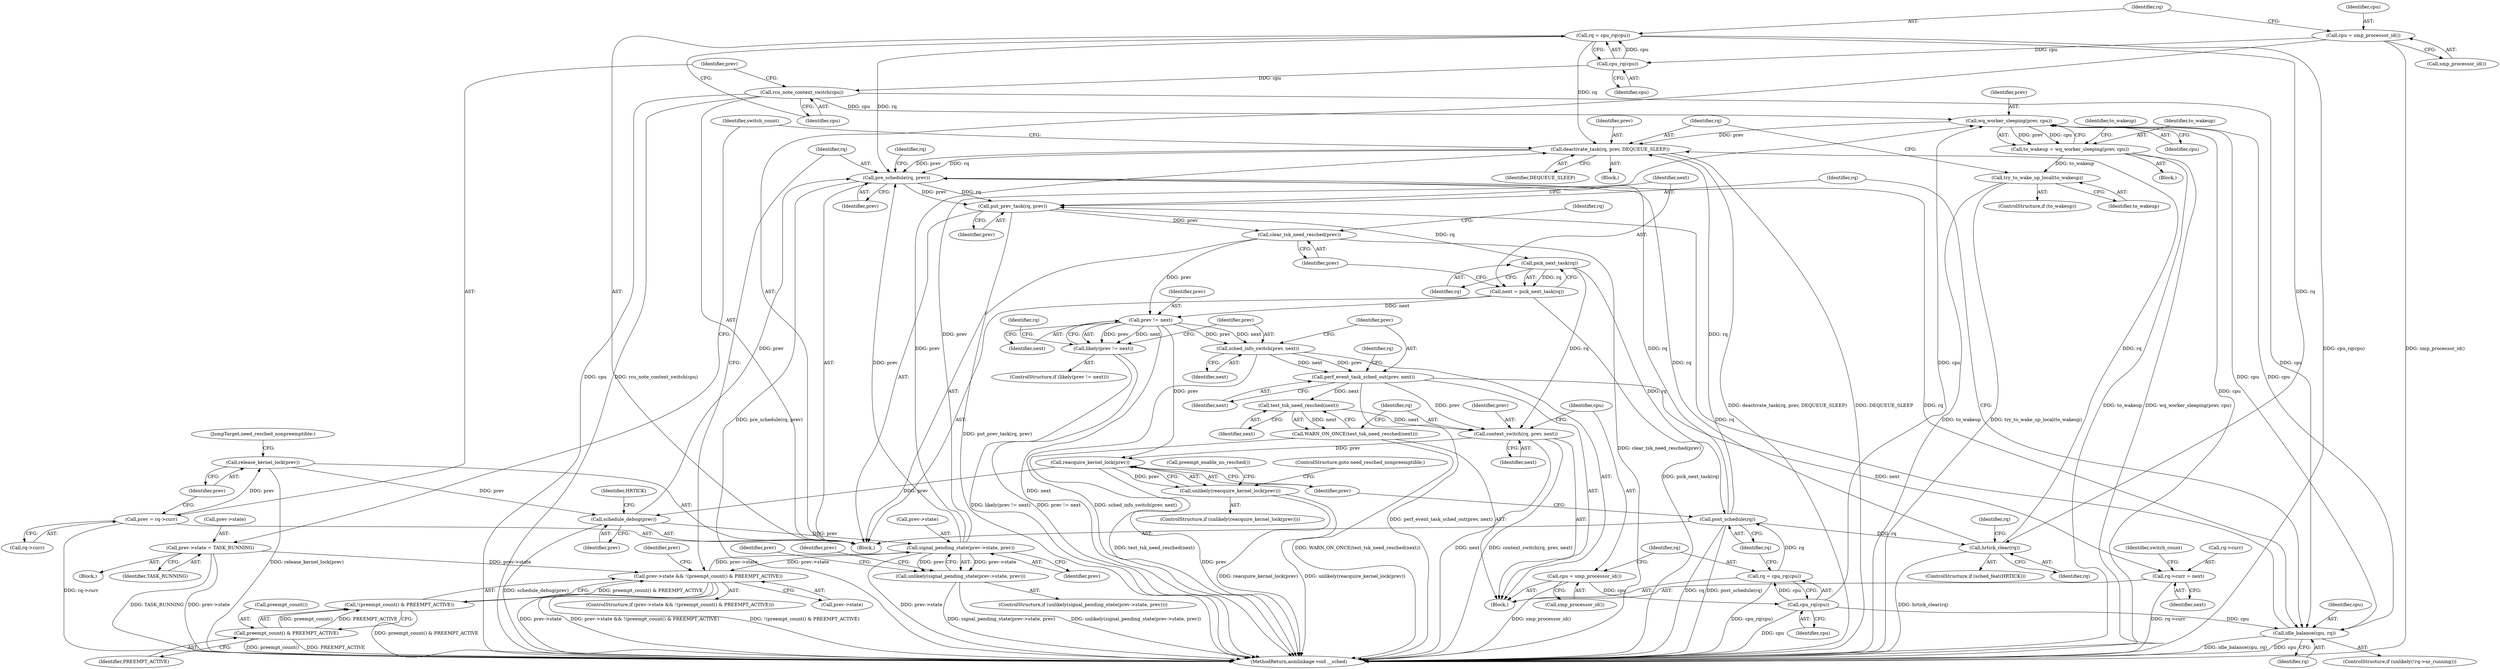 digraph "0_linux_f26f9aff6aaf67e9a430d16c266f91b13a5bff64_2@API" {
"1000183" [label="(Call,wq_worker_sleeping(prev, cpu))"];
"1000160" [label="(Call,signal_pending_state(prev->state, prev))"];
"1000149" [label="(Call,prev->state && !(preempt_count() & PREEMPT_ACTIVE))"];
"1000166" [label="(Call,prev->state = TASK_RUNNING)"];
"1000153" [label="(Call,!(preempt_count() & PREEMPT_ACTIVE))"];
"1000154" [label="(Call,preempt_count() & PREEMPT_ACTIVE)"];
"1000130" [label="(Call,schedule_debug(prev))"];
"1000274" [label="(Call,reacquire_kernel_lock(prev))"];
"1000253" [label="(Call,context_switch(rq, prev, next))"];
"1000217" [label="(Call,pick_next_task(rq))"];
"1000212" [label="(Call,put_prev_task(rq, prev))"];
"1000200" [label="(Call,pre_schedule(rq, prev))"];
"1000116" [label="(Call,rq = cpu_rq(cpu))"];
"1000118" [label="(Call,cpu_rq(cpu))"];
"1000113" [label="(Call,cpu = smp_processor_id())"];
"1000190" [label="(Call,deactivate_task(rq, prev, DEQUEUE_SLEEP))"];
"1000135" [label="(Call,hrtick_clear(rq))"];
"1000270" [label="(Call,post_schedule(rq))"];
"1000260" [label="(Call,rq = cpu_rq(cpu))"];
"1000262" [label="(Call,cpu_rq(cpu))"];
"1000257" [label="(Call,cpu = smp_processor_id())"];
"1000183" [label="(Call,wq_worker_sleeping(prev, cpu))"];
"1000209" [label="(Call,idle_balance(cpu, rq))"];
"1000120" [label="(Call,rcu_note_context_switch(cpu))"];
"1000235" [label="(Call,perf_event_task_sched_out(prev, next))"];
"1000232" [label="(Call,sched_info_switch(prev, next))"];
"1000228" [label="(Call,prev != next)"];
"1000219" [label="(Call,clear_tsk_need_resched(prev))"];
"1000215" [label="(Call,next = pick_next_task(rq))"];
"1000251" [label="(Call,test_tsk_need_resched(next))"];
"1000127" [label="(Call,release_kernel_lock(prev))"];
"1000122" [label="(Call,prev = rq->curr)"];
"1000181" [label="(Call,to_wakeup = wq_worker_sleeping(prev, cpu))"];
"1000188" [label="(Call,try_to_wake_up_local(to_wakeup))"];
"1000227" [label="(Call,likely(prev != next))"];
"1000242" [label="(Call,rq->curr = next)"];
"1000250" [label="(Call,WARN_ON_ONCE(test_tsk_need_resched(next)))"];
"1000159" [label="(Call,unlikely(signal_pending_state(prev->state, prev)))"];
"1000273" [label="(Call,unlikely(reacquire_kernel_lock(prev)))"];
"1000148" [label="(ControlStructure,if (prev->state && !(preempt_count() & PREEMPT_ACTIVE)))"];
"1000179" [label="(Block,)"];
"1000227" [label="(Call,likely(prev != next))"];
"1000273" [label="(Call,unlikely(reacquire_kernel_lock(prev)))"];
"1000193" [label="(Identifier,DEQUEUE_SLEEP)"];
"1000165" [label="(Block,)"];
"1000116" [label="(Call,rq = cpu_rq(cpu))"];
"1000272" [label="(ControlStructure,if (unlikely(reacquire_kernel_lock(prev))))"];
"1000230" [label="(Identifier,next)"];
"1000275" [label="(Identifier,prev)"];
"1000209" [label="(Call,idle_balance(cpu, rq))"];
"1000235" [label="(Call,perf_event_task_sched_out(prev, next))"];
"1000124" [label="(Call,rq->curr)"];
"1000185" [label="(Identifier,cpu)"];
"1000150" [label="(Call,prev->state)"];
"1000118" [label="(Call,cpu_rq(cpu))"];
"1000277" [label="(Call,preempt_enable_no_resched())"];
"1000182" [label="(Identifier,to_wakeup)"];
"1000255" [label="(Identifier,prev)"];
"1000190" [label="(Call,deactivate_task(rq, prev, DEQUEUE_SLEEP))"];
"1000218" [label="(Identifier,rq)"];
"1000223" [label="(Identifier,rq)"];
"1000129" [label="(JumpTarget,need_resched_nonpreemptible:)"];
"1000162" [label="(Identifier,prev)"];
"1000232" [label="(Call,sched_info_switch(prev, next))"];
"1000160" [label="(Call,signal_pending_state(prev->state, prev))"];
"1000263" [label="(Identifier,cpu)"];
"1000167" [label="(Call,prev->state)"];
"1000217" [label="(Call,pick_next_task(rq))"];
"1000123" [label="(Identifier,prev)"];
"1000260" [label="(Call,rq = cpu_rq(cpu))"];
"1000262" [label="(Call,cpu_rq(cpu))"];
"1000161" [label="(Call,prev->state)"];
"1000215" [label="(Call,next = pick_next_task(rq))"];
"1000127" [label="(Call,release_kernel_lock(prev))"];
"1000181" [label="(Call,to_wakeup = wq_worker_sleeping(prev, cpu))"];
"1000212" [label="(Call,put_prev_task(rq, prev))"];
"1000191" [label="(Identifier,rq)"];
"1000261" [label="(Identifier,rq)"];
"1000281" [label="(MethodReturn,asmlinkage void __sched)"];
"1000195" [label="(Identifier,switch_count)"];
"1000164" [label="(Identifier,prev)"];
"1000237" [label="(Identifier,next)"];
"1000156" [label="(Identifier,PREEMPT_ACTIVE)"];
"1000203" [label="(ControlStructure,if (unlikely(!rq->nr_running)))"];
"1000170" [label="(Identifier,TASK_RUNNING)"];
"1000192" [label="(Identifier,prev)"];
"1000251" [label="(Call,test_tsk_need_resched(next))"];
"1000140" [label="(Identifier,rq)"];
"1000256" [label="(Identifier,next)"];
"1000236" [label="(Identifier,prev)"];
"1000158" [label="(ControlStructure,if (unlikely(signal_pending_state(prev->state, prev))))"];
"1000242" [label="(Call,rq->curr = next)"];
"1000202" [label="(Identifier,prev)"];
"1000153" [label="(Call,!(preempt_count() & PREEMPT_ACTIVE))"];
"1000155" [label="(Call,preempt_count())"];
"1000149" [label="(Call,prev->state && !(preempt_count() & PREEMPT_ACTIVE))"];
"1000122" [label="(Call,prev = rq->curr)"];
"1000249" [label="(Identifier,switch_count)"];
"1000210" [label="(Identifier,cpu)"];
"1000154" [label="(Call,preempt_count() & PREEMPT_ACTIVE)"];
"1000130" [label="(Call,schedule_debug(prev))"];
"1000258" [label="(Identifier,cpu)"];
"1000270" [label="(Call,post_schedule(rq))"];
"1000201" [label="(Identifier,rq)"];
"1000114" [label="(Identifier,cpu)"];
"1000134" [label="(Identifier,HRTICK)"];
"1000268" [label="(Identifier,rq)"];
"1000214" [label="(Identifier,prev)"];
"1000228" [label="(Call,prev != next)"];
"1000113" [label="(Call,cpu = smp_processor_id())"];
"1000219" [label="(Call,clear_tsk_need_resched(prev))"];
"1000117" [label="(Identifier,rq)"];
"1000229" [label="(Identifier,prev)"];
"1000252" [label="(Identifier,next)"];
"1000240" [label="(Identifier,rq)"];
"1000246" [label="(Identifier,next)"];
"1000243" [label="(Call,rq->curr)"];
"1000120" [label="(Call,rcu_note_context_switch(cpu))"];
"1000115" [label="(Call,smp_processor_id())"];
"1000189" [label="(Identifier,to_wakeup)"];
"1000231" [label="(Block,)"];
"1000159" [label="(Call,unlikely(signal_pending_state(prev->state, prev)))"];
"1000259" [label="(Call,smp_processor_id())"];
"1000121" [label="(Identifier,cpu)"];
"1000119" [label="(Identifier,cpu)"];
"1000183" [label="(Call,wq_worker_sleeping(prev, cpu))"];
"1000257" [label="(Call,cpu = smp_processor_id())"];
"1000211" [label="(Identifier,rq)"];
"1000233" [label="(Identifier,prev)"];
"1000128" [label="(Identifier,prev)"];
"1000271" [label="(Identifier,rq)"];
"1000166" [label="(Call,prev->state = TASK_RUNNING)"];
"1000186" [label="(ControlStructure,if (to_wakeup))"];
"1000184" [label="(Identifier,prev)"];
"1000136" [label="(Identifier,rq)"];
"1000213" [label="(Identifier,rq)"];
"1000172" [label="(Block,)"];
"1000226" [label="(ControlStructure,if (likely(prev != next)))"];
"1000274" [label="(Call,reacquire_kernel_lock(prev))"];
"1000216" [label="(Identifier,next)"];
"1000132" [label="(ControlStructure,if (sched_feat(HRTICK)))"];
"1000188" [label="(Call,try_to_wake_up_local(to_wakeup))"];
"1000234" [label="(Identifier,next)"];
"1000187" [label="(Identifier,to_wakeup)"];
"1000131" [label="(Identifier,prev)"];
"1000200" [label="(Call,pre_schedule(rq, prev))"];
"1000220" [label="(Identifier,prev)"];
"1000276" [label="(ControlStructure,goto need_resched_nonpreemptible;)"];
"1000207" [label="(Identifier,rq)"];
"1000176" [label="(Identifier,prev)"];
"1000253" [label="(Call,context_switch(rq, prev, next))"];
"1000135" [label="(Call,hrtick_clear(rq))"];
"1000168" [label="(Identifier,prev)"];
"1000250" [label="(Call,WARN_ON_ONCE(test_tsk_need_resched(next)))"];
"1000105" [label="(Block,)"];
"1000254" [label="(Identifier,rq)"];
"1000183" -> "1000181"  [label="AST: "];
"1000183" -> "1000185"  [label="CFG: "];
"1000184" -> "1000183"  [label="AST: "];
"1000185" -> "1000183"  [label="AST: "];
"1000181" -> "1000183"  [label="CFG: "];
"1000183" -> "1000281"  [label="DDG: cpu"];
"1000183" -> "1000181"  [label="DDG: prev"];
"1000183" -> "1000181"  [label="DDG: cpu"];
"1000160" -> "1000183"  [label="DDG: prev"];
"1000209" -> "1000183"  [label="DDG: cpu"];
"1000120" -> "1000183"  [label="DDG: cpu"];
"1000262" -> "1000183"  [label="DDG: cpu"];
"1000183" -> "1000190"  [label="DDG: prev"];
"1000183" -> "1000209"  [label="DDG: cpu"];
"1000160" -> "1000159"  [label="AST: "];
"1000160" -> "1000164"  [label="CFG: "];
"1000161" -> "1000160"  [label="AST: "];
"1000164" -> "1000160"  [label="AST: "];
"1000159" -> "1000160"  [label="CFG: "];
"1000160" -> "1000281"  [label="DDG: prev->state"];
"1000160" -> "1000149"  [label="DDG: prev->state"];
"1000160" -> "1000159"  [label="DDG: prev->state"];
"1000160" -> "1000159"  [label="DDG: prev"];
"1000149" -> "1000160"  [label="DDG: prev->state"];
"1000130" -> "1000160"  [label="DDG: prev"];
"1000160" -> "1000190"  [label="DDG: prev"];
"1000160" -> "1000200"  [label="DDG: prev"];
"1000149" -> "1000148"  [label="AST: "];
"1000149" -> "1000150"  [label="CFG: "];
"1000149" -> "1000153"  [label="CFG: "];
"1000150" -> "1000149"  [label="AST: "];
"1000153" -> "1000149"  [label="AST: "];
"1000162" -> "1000149"  [label="CFG: "];
"1000201" -> "1000149"  [label="CFG: "];
"1000149" -> "1000281"  [label="DDG: prev->state && !(preempt_count() & PREEMPT_ACTIVE)"];
"1000149" -> "1000281"  [label="DDG: !(preempt_count() & PREEMPT_ACTIVE)"];
"1000149" -> "1000281"  [label="DDG: prev->state"];
"1000166" -> "1000149"  [label="DDG: prev->state"];
"1000153" -> "1000149"  [label="DDG: preempt_count() & PREEMPT_ACTIVE"];
"1000166" -> "1000165"  [label="AST: "];
"1000166" -> "1000170"  [label="CFG: "];
"1000167" -> "1000166"  [label="AST: "];
"1000170" -> "1000166"  [label="AST: "];
"1000195" -> "1000166"  [label="CFG: "];
"1000166" -> "1000281"  [label="DDG: prev->state"];
"1000166" -> "1000281"  [label="DDG: TASK_RUNNING"];
"1000153" -> "1000154"  [label="CFG: "];
"1000154" -> "1000153"  [label="AST: "];
"1000153" -> "1000281"  [label="DDG: preempt_count() & PREEMPT_ACTIVE"];
"1000154" -> "1000153"  [label="DDG: preempt_count()"];
"1000154" -> "1000153"  [label="DDG: PREEMPT_ACTIVE"];
"1000154" -> "1000156"  [label="CFG: "];
"1000155" -> "1000154"  [label="AST: "];
"1000156" -> "1000154"  [label="AST: "];
"1000154" -> "1000281"  [label="DDG: preempt_count()"];
"1000154" -> "1000281"  [label="DDG: PREEMPT_ACTIVE"];
"1000130" -> "1000105"  [label="AST: "];
"1000130" -> "1000131"  [label="CFG: "];
"1000131" -> "1000130"  [label="AST: "];
"1000134" -> "1000130"  [label="CFG: "];
"1000130" -> "1000281"  [label="DDG: schedule_debug(prev)"];
"1000274" -> "1000130"  [label="DDG: prev"];
"1000127" -> "1000130"  [label="DDG: prev"];
"1000130" -> "1000200"  [label="DDG: prev"];
"1000274" -> "1000273"  [label="AST: "];
"1000274" -> "1000275"  [label="CFG: "];
"1000275" -> "1000274"  [label="AST: "];
"1000273" -> "1000274"  [label="CFG: "];
"1000274" -> "1000281"  [label="DDG: prev"];
"1000274" -> "1000273"  [label="DDG: prev"];
"1000253" -> "1000274"  [label="DDG: prev"];
"1000228" -> "1000274"  [label="DDG: prev"];
"1000253" -> "1000231"  [label="AST: "];
"1000253" -> "1000256"  [label="CFG: "];
"1000254" -> "1000253"  [label="AST: "];
"1000255" -> "1000253"  [label="AST: "];
"1000256" -> "1000253"  [label="AST: "];
"1000258" -> "1000253"  [label="CFG: "];
"1000253" -> "1000281"  [label="DDG: context_switch(rq, prev, next)"];
"1000253" -> "1000281"  [label="DDG: next"];
"1000217" -> "1000253"  [label="DDG: rq"];
"1000235" -> "1000253"  [label="DDG: prev"];
"1000251" -> "1000253"  [label="DDG: next"];
"1000217" -> "1000215"  [label="AST: "];
"1000217" -> "1000218"  [label="CFG: "];
"1000218" -> "1000217"  [label="AST: "];
"1000215" -> "1000217"  [label="CFG: "];
"1000217" -> "1000215"  [label="DDG: rq"];
"1000212" -> "1000217"  [label="DDG: rq"];
"1000217" -> "1000270"  [label="DDG: rq"];
"1000212" -> "1000105"  [label="AST: "];
"1000212" -> "1000214"  [label="CFG: "];
"1000213" -> "1000212"  [label="AST: "];
"1000214" -> "1000212"  [label="AST: "];
"1000216" -> "1000212"  [label="CFG: "];
"1000212" -> "1000281"  [label="DDG: put_prev_task(rq, prev)"];
"1000200" -> "1000212"  [label="DDG: rq"];
"1000200" -> "1000212"  [label="DDG: prev"];
"1000209" -> "1000212"  [label="DDG: rq"];
"1000212" -> "1000219"  [label="DDG: prev"];
"1000200" -> "1000105"  [label="AST: "];
"1000200" -> "1000202"  [label="CFG: "];
"1000201" -> "1000200"  [label="AST: "];
"1000202" -> "1000200"  [label="AST: "];
"1000207" -> "1000200"  [label="CFG: "];
"1000200" -> "1000281"  [label="DDG: pre_schedule(rq, prev)"];
"1000116" -> "1000200"  [label="DDG: rq"];
"1000190" -> "1000200"  [label="DDG: rq"];
"1000190" -> "1000200"  [label="DDG: prev"];
"1000135" -> "1000200"  [label="DDG: rq"];
"1000270" -> "1000200"  [label="DDG: rq"];
"1000200" -> "1000209"  [label="DDG: rq"];
"1000116" -> "1000105"  [label="AST: "];
"1000116" -> "1000118"  [label="CFG: "];
"1000117" -> "1000116"  [label="AST: "];
"1000118" -> "1000116"  [label="AST: "];
"1000121" -> "1000116"  [label="CFG: "];
"1000116" -> "1000281"  [label="DDG: cpu_rq(cpu)"];
"1000118" -> "1000116"  [label="DDG: cpu"];
"1000116" -> "1000135"  [label="DDG: rq"];
"1000116" -> "1000190"  [label="DDG: rq"];
"1000118" -> "1000119"  [label="CFG: "];
"1000119" -> "1000118"  [label="AST: "];
"1000113" -> "1000118"  [label="DDG: cpu"];
"1000118" -> "1000120"  [label="DDG: cpu"];
"1000113" -> "1000105"  [label="AST: "];
"1000113" -> "1000115"  [label="CFG: "];
"1000114" -> "1000113"  [label="AST: "];
"1000115" -> "1000113"  [label="AST: "];
"1000117" -> "1000113"  [label="CFG: "];
"1000113" -> "1000281"  [label="DDG: smp_processor_id()"];
"1000190" -> "1000172"  [label="AST: "];
"1000190" -> "1000193"  [label="CFG: "];
"1000191" -> "1000190"  [label="AST: "];
"1000192" -> "1000190"  [label="AST: "];
"1000193" -> "1000190"  [label="AST: "];
"1000195" -> "1000190"  [label="CFG: "];
"1000190" -> "1000281"  [label="DDG: deactivate_task(rq, prev, DEQUEUE_SLEEP)"];
"1000190" -> "1000281"  [label="DDG: DEQUEUE_SLEEP"];
"1000135" -> "1000190"  [label="DDG: rq"];
"1000270" -> "1000190"  [label="DDG: rq"];
"1000135" -> "1000132"  [label="AST: "];
"1000135" -> "1000136"  [label="CFG: "];
"1000136" -> "1000135"  [label="AST: "];
"1000140" -> "1000135"  [label="CFG: "];
"1000135" -> "1000281"  [label="DDG: hrtick_clear(rq)"];
"1000270" -> "1000135"  [label="DDG: rq"];
"1000270" -> "1000105"  [label="AST: "];
"1000270" -> "1000271"  [label="CFG: "];
"1000271" -> "1000270"  [label="AST: "];
"1000275" -> "1000270"  [label="CFG: "];
"1000270" -> "1000281"  [label="DDG: post_schedule(rq)"];
"1000270" -> "1000281"  [label="DDG: rq"];
"1000260" -> "1000270"  [label="DDG: rq"];
"1000260" -> "1000231"  [label="AST: "];
"1000260" -> "1000262"  [label="CFG: "];
"1000261" -> "1000260"  [label="AST: "];
"1000262" -> "1000260"  [label="AST: "];
"1000271" -> "1000260"  [label="CFG: "];
"1000260" -> "1000281"  [label="DDG: cpu_rq(cpu)"];
"1000262" -> "1000260"  [label="DDG: cpu"];
"1000262" -> "1000263"  [label="CFG: "];
"1000263" -> "1000262"  [label="AST: "];
"1000262" -> "1000281"  [label="DDG: cpu"];
"1000262" -> "1000209"  [label="DDG: cpu"];
"1000257" -> "1000262"  [label="DDG: cpu"];
"1000257" -> "1000231"  [label="AST: "];
"1000257" -> "1000259"  [label="CFG: "];
"1000258" -> "1000257"  [label="AST: "];
"1000259" -> "1000257"  [label="AST: "];
"1000261" -> "1000257"  [label="CFG: "];
"1000257" -> "1000281"  [label="DDG: smp_processor_id()"];
"1000209" -> "1000203"  [label="AST: "];
"1000209" -> "1000211"  [label="CFG: "];
"1000210" -> "1000209"  [label="AST: "];
"1000211" -> "1000209"  [label="AST: "];
"1000213" -> "1000209"  [label="CFG: "];
"1000209" -> "1000281"  [label="DDG: idle_balance(cpu, rq)"];
"1000209" -> "1000281"  [label="DDG: cpu"];
"1000120" -> "1000209"  [label="DDG: cpu"];
"1000120" -> "1000105"  [label="AST: "];
"1000120" -> "1000121"  [label="CFG: "];
"1000121" -> "1000120"  [label="AST: "];
"1000123" -> "1000120"  [label="CFG: "];
"1000120" -> "1000281"  [label="DDG: cpu"];
"1000120" -> "1000281"  [label="DDG: rcu_note_context_switch(cpu)"];
"1000235" -> "1000231"  [label="AST: "];
"1000235" -> "1000237"  [label="CFG: "];
"1000236" -> "1000235"  [label="AST: "];
"1000237" -> "1000235"  [label="AST: "];
"1000240" -> "1000235"  [label="CFG: "];
"1000235" -> "1000281"  [label="DDG: perf_event_task_sched_out(prev, next)"];
"1000232" -> "1000235"  [label="DDG: prev"];
"1000232" -> "1000235"  [label="DDG: next"];
"1000235" -> "1000242"  [label="DDG: next"];
"1000235" -> "1000251"  [label="DDG: next"];
"1000232" -> "1000231"  [label="AST: "];
"1000232" -> "1000234"  [label="CFG: "];
"1000233" -> "1000232"  [label="AST: "];
"1000234" -> "1000232"  [label="AST: "];
"1000236" -> "1000232"  [label="CFG: "];
"1000232" -> "1000281"  [label="DDG: sched_info_switch(prev, next)"];
"1000228" -> "1000232"  [label="DDG: prev"];
"1000228" -> "1000232"  [label="DDG: next"];
"1000228" -> "1000227"  [label="AST: "];
"1000228" -> "1000230"  [label="CFG: "];
"1000229" -> "1000228"  [label="AST: "];
"1000230" -> "1000228"  [label="AST: "];
"1000227" -> "1000228"  [label="CFG: "];
"1000228" -> "1000281"  [label="DDG: next"];
"1000228" -> "1000227"  [label="DDG: prev"];
"1000228" -> "1000227"  [label="DDG: next"];
"1000219" -> "1000228"  [label="DDG: prev"];
"1000215" -> "1000228"  [label="DDG: next"];
"1000219" -> "1000105"  [label="AST: "];
"1000219" -> "1000220"  [label="CFG: "];
"1000220" -> "1000219"  [label="AST: "];
"1000223" -> "1000219"  [label="CFG: "];
"1000219" -> "1000281"  [label="DDG: clear_tsk_need_resched(prev)"];
"1000215" -> "1000105"  [label="AST: "];
"1000216" -> "1000215"  [label="AST: "];
"1000220" -> "1000215"  [label="CFG: "];
"1000215" -> "1000281"  [label="DDG: pick_next_task(rq)"];
"1000251" -> "1000250"  [label="AST: "];
"1000251" -> "1000252"  [label="CFG: "];
"1000252" -> "1000251"  [label="AST: "];
"1000250" -> "1000251"  [label="CFG: "];
"1000251" -> "1000250"  [label="DDG: next"];
"1000127" -> "1000105"  [label="AST: "];
"1000127" -> "1000128"  [label="CFG: "];
"1000128" -> "1000127"  [label="AST: "];
"1000129" -> "1000127"  [label="CFG: "];
"1000127" -> "1000281"  [label="DDG: release_kernel_lock(prev)"];
"1000122" -> "1000127"  [label="DDG: prev"];
"1000122" -> "1000105"  [label="AST: "];
"1000122" -> "1000124"  [label="CFG: "];
"1000123" -> "1000122"  [label="AST: "];
"1000124" -> "1000122"  [label="AST: "];
"1000128" -> "1000122"  [label="CFG: "];
"1000122" -> "1000281"  [label="DDG: rq->curr"];
"1000181" -> "1000179"  [label="AST: "];
"1000182" -> "1000181"  [label="AST: "];
"1000187" -> "1000181"  [label="CFG: "];
"1000181" -> "1000281"  [label="DDG: to_wakeup"];
"1000181" -> "1000281"  [label="DDG: wq_worker_sleeping(prev, cpu)"];
"1000181" -> "1000188"  [label="DDG: to_wakeup"];
"1000188" -> "1000186"  [label="AST: "];
"1000188" -> "1000189"  [label="CFG: "];
"1000189" -> "1000188"  [label="AST: "];
"1000191" -> "1000188"  [label="CFG: "];
"1000188" -> "1000281"  [label="DDG: try_to_wake_up_local(to_wakeup)"];
"1000188" -> "1000281"  [label="DDG: to_wakeup"];
"1000227" -> "1000226"  [label="AST: "];
"1000233" -> "1000227"  [label="CFG: "];
"1000268" -> "1000227"  [label="CFG: "];
"1000227" -> "1000281"  [label="DDG: likely(prev != next)"];
"1000227" -> "1000281"  [label="DDG: prev != next"];
"1000242" -> "1000231"  [label="AST: "];
"1000242" -> "1000246"  [label="CFG: "];
"1000243" -> "1000242"  [label="AST: "];
"1000246" -> "1000242"  [label="AST: "];
"1000249" -> "1000242"  [label="CFG: "];
"1000242" -> "1000281"  [label="DDG: rq->curr"];
"1000250" -> "1000231"  [label="AST: "];
"1000254" -> "1000250"  [label="CFG: "];
"1000250" -> "1000281"  [label="DDG: test_tsk_need_resched(next)"];
"1000250" -> "1000281"  [label="DDG: WARN_ON_ONCE(test_tsk_need_resched(next))"];
"1000159" -> "1000158"  [label="AST: "];
"1000168" -> "1000159"  [label="CFG: "];
"1000176" -> "1000159"  [label="CFG: "];
"1000159" -> "1000281"  [label="DDG: unlikely(signal_pending_state(prev->state, prev))"];
"1000159" -> "1000281"  [label="DDG: signal_pending_state(prev->state, prev)"];
"1000273" -> "1000272"  [label="AST: "];
"1000276" -> "1000273"  [label="CFG: "];
"1000277" -> "1000273"  [label="CFG: "];
"1000273" -> "1000281"  [label="DDG: reacquire_kernel_lock(prev)"];
"1000273" -> "1000281"  [label="DDG: unlikely(reacquire_kernel_lock(prev))"];
}
